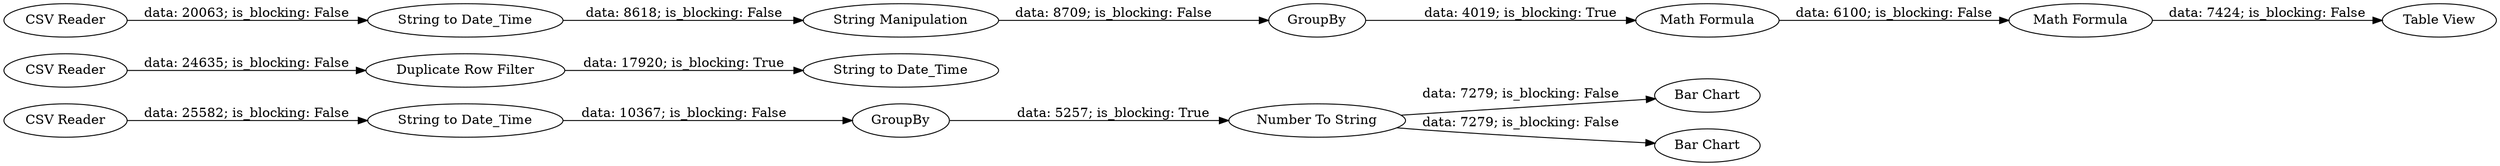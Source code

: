 digraph {
	"6782485496195741073_4" [label="String to Date_Time"]
	"6782485496195741073_3" [label="CSV Reader"]
	"6782485496195741073_31" [label=GroupBy]
	"6782485496195741073_27" [label="Math Formula"]
	"6782485496195741073_11" [label="Duplicate Row Filter"]
	"6782485496195741073_33" [label="Bar Chart"]
	"6782485496195741073_32" [label="Number To String"]
	"6782485496195741073_6" [label="String to Date_Time"]
	"6782485496195741073_5" [label="String to Date_Time"]
	"6782485496195741073_7" [label="String Manipulation"]
	"6782485496195741073_20" [label=GroupBy]
	"6782485496195741073_18" [label="CSV Reader"]
	"6782485496195741073_34" [label="Bar Chart"]
	"6782485496195741073_30" [label="Table View"]
	"6782485496195741073_29" [label="Math Formula"]
	"6782485496195741073_24" [label="CSV Reader"]
	"6782485496195741073_11" -> "6782485496195741073_6" [label="data: 17920; is_blocking: True"]
	"6782485496195741073_29" -> "6782485496195741073_30" [label="data: 7424; is_blocking: False"]
	"6782485496195741073_24" -> "6782485496195741073_5" [label="data: 20063; is_blocking: False"]
	"6782485496195741073_4" -> "6782485496195741073_31" [label="data: 10367; is_blocking: False"]
	"6782485496195741073_20" -> "6782485496195741073_27" [label="data: 4019; is_blocking: True"]
	"6782485496195741073_31" -> "6782485496195741073_32" [label="data: 5257; is_blocking: True"]
	"6782485496195741073_32" -> "6782485496195741073_34" [label="data: 7279; is_blocking: False"]
	"6782485496195741073_5" -> "6782485496195741073_7" [label="data: 8618; is_blocking: False"]
	"6782485496195741073_27" -> "6782485496195741073_29" [label="data: 6100; is_blocking: False"]
	"6782485496195741073_18" -> "6782485496195741073_4" [label="data: 25582; is_blocking: False"]
	"6782485496195741073_32" -> "6782485496195741073_33" [label="data: 7279; is_blocking: False"]
	"6782485496195741073_7" -> "6782485496195741073_20" [label="data: 8709; is_blocking: False"]
	"6782485496195741073_3" -> "6782485496195741073_11" [label="data: 24635; is_blocking: False"]
	rankdir=LR
}
